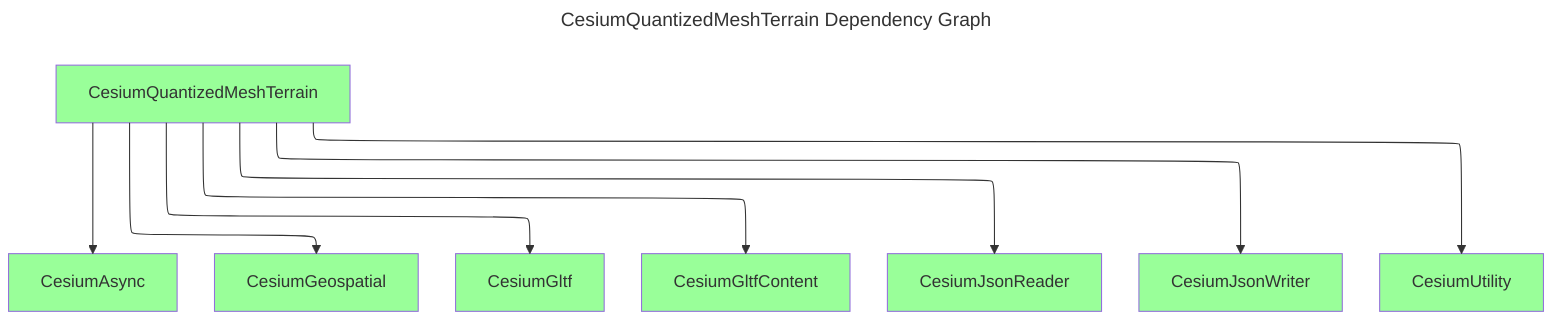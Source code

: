 ---
comment: This file was generated by dep-graph-gen. DO NOT EDIT THIS FILE!
config:
  layout: elk
title: CesiumQuantizedMeshTerrain Dependency Graph
---
graph TD
  classDef dependencyNode fill:#fff,stroke:#ccc,color:#666
  classDef libraryNode fill:#9f9
  CesiumQuantizedMeshTerrain[CesiumQuantizedMeshTerrain] --> CesiumAsync[CesiumAsync]
  CesiumQuantizedMeshTerrain[CesiumQuantizedMeshTerrain] --> CesiumGeospatial[CesiumGeospatial]
  CesiumQuantizedMeshTerrain[CesiumQuantizedMeshTerrain] --> CesiumGltf[CesiumGltf]
  CesiumQuantizedMeshTerrain[CesiumQuantizedMeshTerrain] --> CesiumGltfContent[CesiumGltfContent]
  CesiumQuantizedMeshTerrain[CesiumQuantizedMeshTerrain] --> CesiumJsonReader[CesiumJsonReader]
  CesiumQuantizedMeshTerrain[CesiumQuantizedMeshTerrain] --> CesiumJsonWriter[CesiumJsonWriter]
  CesiumQuantizedMeshTerrain[CesiumQuantizedMeshTerrain] --> CesiumUtility[CesiumUtility]
  class CesiumAsync,CesiumGeospatial,CesiumGltf,CesiumGltfContent,CesiumJsonReader,CesiumJsonWriter,CesiumUtility,CesiumQuantizedMeshTerrain libraryNode